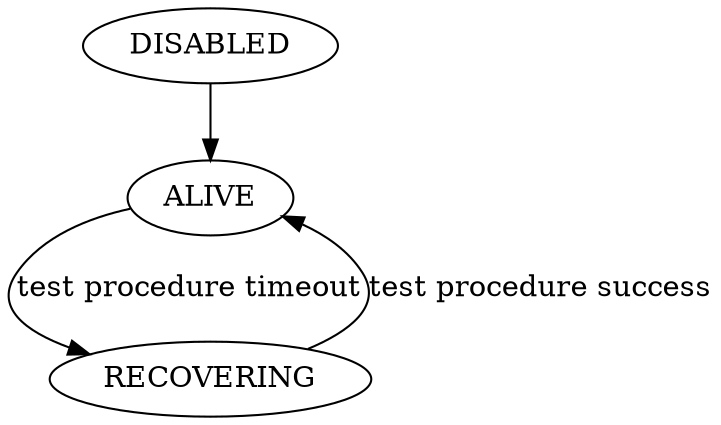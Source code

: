 
digraph G {
	DISABLED -> ALIVE;
	ALIVE -> RECOVERING [label="test procedure timeout"];
	RECOVERING -> ALIVE [label="test procedure success"];
}
